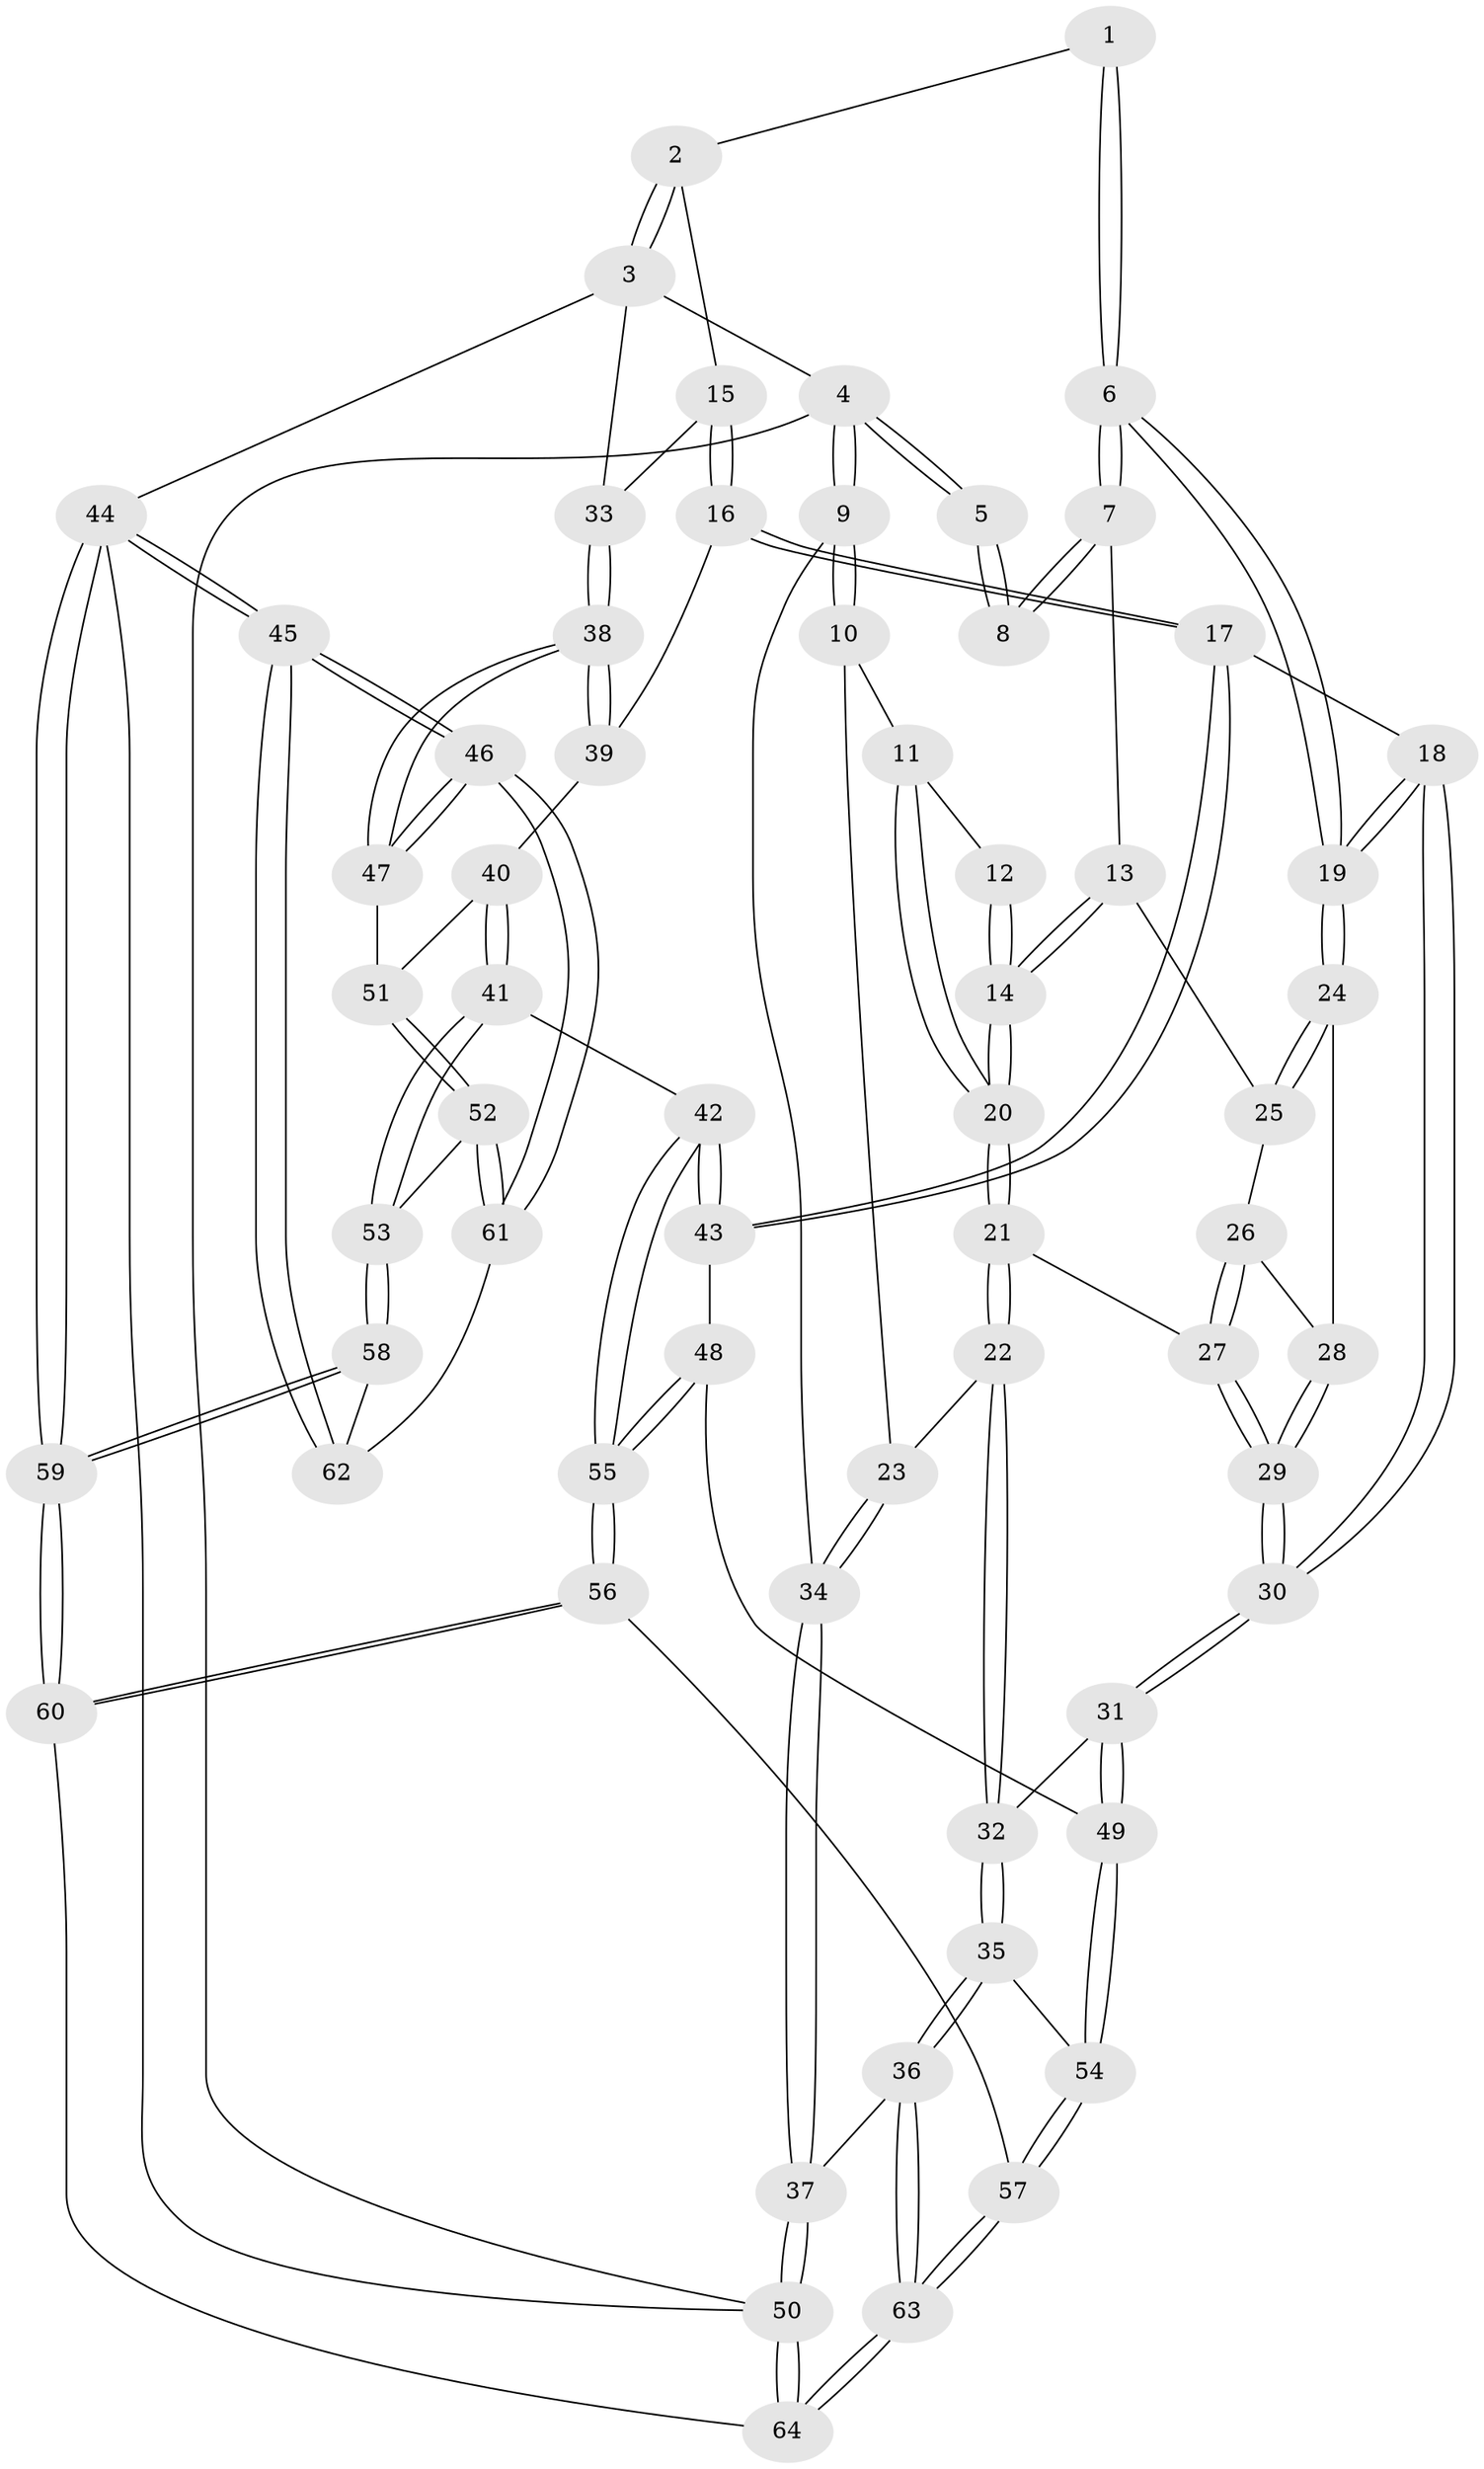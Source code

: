 // Generated by graph-tools (version 1.1) at 2025/00/03/09/25 05:00:41]
// undirected, 64 vertices, 157 edges
graph export_dot {
graph [start="1"]
  node [color=gray90,style=filled];
  1 [pos="+0.5779441025317823+0"];
  2 [pos="+1+0"];
  3 [pos="+1+0"];
  4 [pos="+0+0"];
  5 [pos="+0.2581668511902287+0"];
  6 [pos="+0.571933599317908+0.23415850770111887"];
  7 [pos="+0.33455523870589055+0.00019653331577911066"];
  8 [pos="+0.2659430050256013+0"];
  9 [pos="+0+0"];
  10 [pos="+0.030791984920223756+0.11880287686477234"];
  11 [pos="+0.1179104339903043+0.14024632217116165"];
  12 [pos="+0.2204602153572018+0"];
  13 [pos="+0.2928619725026633+0.1688419071335762"];
  14 [pos="+0.21573841624970447+0.19707677086825248"];
  15 [pos="+0.7522060713284087+0.2229889688177051"];
  16 [pos="+0.6913061707564496+0.2981783557431423"];
  17 [pos="+0.6657654649800065+0.305276605406608"];
  18 [pos="+0.631741532378287+0.2974861734197646"];
  19 [pos="+0.5824300680825137+0.2541436865593001"];
  20 [pos="+0.14547354913478788+0.24998600488599143"];
  21 [pos="+0.14495470266089883+0.25234044288356827"];
  22 [pos="+0.0647449133927583+0.33758158440392744"];
  23 [pos="+0.014059082243789888+0.3304704090527572"];
  24 [pos="+0.47412305321907483+0.2559024670546317"];
  25 [pos="+0.3041312666373797+0.18757595917768458"];
  26 [pos="+0.2963686052449786+0.25248710018489623"];
  27 [pos="+0.24341495316278317+0.28690167234968966"];
  28 [pos="+0.3646131677542568+0.28481247359281225"];
  29 [pos="+0.29251789600448336+0.35949409116394065"];
  30 [pos="+0.2974353572466137+0.5588171628772877"];
  31 [pos="+0.29688532959621516+0.559625956688873"];
  32 [pos="+0.19929293595699352+0.5530204379999465"];
  33 [pos="+1+0.27261865508640404"];
  34 [pos="+0+0.32793529607943556"];
  35 [pos="+0.000546618430762561+0.6913976802451208"];
  36 [pos="+0+0.7646198894999717"];
  37 [pos="+0+0.7698013067478092"];
  38 [pos="+1+0.449852894870968"];
  39 [pos="+0.8625517718651846+0.4116952969684716"];
  40 [pos="+0.8661948364328872+0.5784447388180273"];
  41 [pos="+0.7384061183463148+0.6976513306099249"];
  42 [pos="+0.675050037917436+0.6846798044906733"];
  43 [pos="+0.6589694615264899+0.4915604403203742"];
  44 [pos="+1+1"];
  45 [pos="+1+1"];
  46 [pos="+1+0.882094849895911"];
  47 [pos="+1+0.5997338499612546"];
  48 [pos="+0.3973916163692999+0.6410195286385005"];
  49 [pos="+0.3385062497209348+0.6238893663318377"];
  50 [pos="+0+1"];
  51 [pos="+0.9828878224077343+0.6495837554351138"];
  52 [pos="+0.8654240209456394+0.7716751621539255"];
  53 [pos="+0.8364127794623665+0.7729943366350421"];
  54 [pos="+0.3115917667023468+0.9094403428630886"];
  55 [pos="+0.6114024742790378+0.7310690771999124"];
  56 [pos="+0.6098323089691493+0.7383001043460253"];
  57 [pos="+0.3222464430846972+0.9611764094722111"];
  58 [pos="+0.7557657154448058+1"];
  59 [pos="+0.7090071211578354+1"];
  60 [pos="+0.6777092018104665+1"];
  61 [pos="+0.9416289808461912+0.8234012203444337"];
  62 [pos="+0.9236116354743606+0.9073421284037694"];
  63 [pos="+0.31779791768742766+1"];
  64 [pos="+0.3458224917646712+1"];
  1 -- 2;
  1 -- 6;
  1 -- 6;
  2 -- 3;
  2 -- 3;
  2 -- 15;
  3 -- 4;
  3 -- 33;
  3 -- 44;
  4 -- 5;
  4 -- 5;
  4 -- 9;
  4 -- 9;
  4 -- 50;
  5 -- 8;
  5 -- 8;
  6 -- 7;
  6 -- 7;
  6 -- 19;
  6 -- 19;
  7 -- 8;
  7 -- 8;
  7 -- 13;
  9 -- 10;
  9 -- 10;
  9 -- 34;
  10 -- 11;
  10 -- 23;
  11 -- 12;
  11 -- 20;
  11 -- 20;
  12 -- 14;
  12 -- 14;
  13 -- 14;
  13 -- 14;
  13 -- 25;
  14 -- 20;
  14 -- 20;
  15 -- 16;
  15 -- 16;
  15 -- 33;
  16 -- 17;
  16 -- 17;
  16 -- 39;
  17 -- 18;
  17 -- 43;
  17 -- 43;
  18 -- 19;
  18 -- 19;
  18 -- 30;
  18 -- 30;
  19 -- 24;
  19 -- 24;
  20 -- 21;
  20 -- 21;
  21 -- 22;
  21 -- 22;
  21 -- 27;
  22 -- 23;
  22 -- 32;
  22 -- 32;
  23 -- 34;
  23 -- 34;
  24 -- 25;
  24 -- 25;
  24 -- 28;
  25 -- 26;
  26 -- 27;
  26 -- 27;
  26 -- 28;
  27 -- 29;
  27 -- 29;
  28 -- 29;
  28 -- 29;
  29 -- 30;
  29 -- 30;
  30 -- 31;
  30 -- 31;
  31 -- 32;
  31 -- 49;
  31 -- 49;
  32 -- 35;
  32 -- 35;
  33 -- 38;
  33 -- 38;
  34 -- 37;
  34 -- 37;
  35 -- 36;
  35 -- 36;
  35 -- 54;
  36 -- 37;
  36 -- 63;
  36 -- 63;
  37 -- 50;
  37 -- 50;
  38 -- 39;
  38 -- 39;
  38 -- 47;
  38 -- 47;
  39 -- 40;
  40 -- 41;
  40 -- 41;
  40 -- 51;
  41 -- 42;
  41 -- 53;
  41 -- 53;
  42 -- 43;
  42 -- 43;
  42 -- 55;
  42 -- 55;
  43 -- 48;
  44 -- 45;
  44 -- 45;
  44 -- 59;
  44 -- 59;
  44 -- 50;
  45 -- 46;
  45 -- 46;
  45 -- 62;
  45 -- 62;
  46 -- 47;
  46 -- 47;
  46 -- 61;
  46 -- 61;
  47 -- 51;
  48 -- 49;
  48 -- 55;
  48 -- 55;
  49 -- 54;
  49 -- 54;
  50 -- 64;
  50 -- 64;
  51 -- 52;
  51 -- 52;
  52 -- 53;
  52 -- 61;
  52 -- 61;
  53 -- 58;
  53 -- 58;
  54 -- 57;
  54 -- 57;
  55 -- 56;
  55 -- 56;
  56 -- 57;
  56 -- 60;
  56 -- 60;
  57 -- 63;
  57 -- 63;
  58 -- 59;
  58 -- 59;
  58 -- 62;
  59 -- 60;
  59 -- 60;
  60 -- 64;
  61 -- 62;
  63 -- 64;
  63 -- 64;
}
